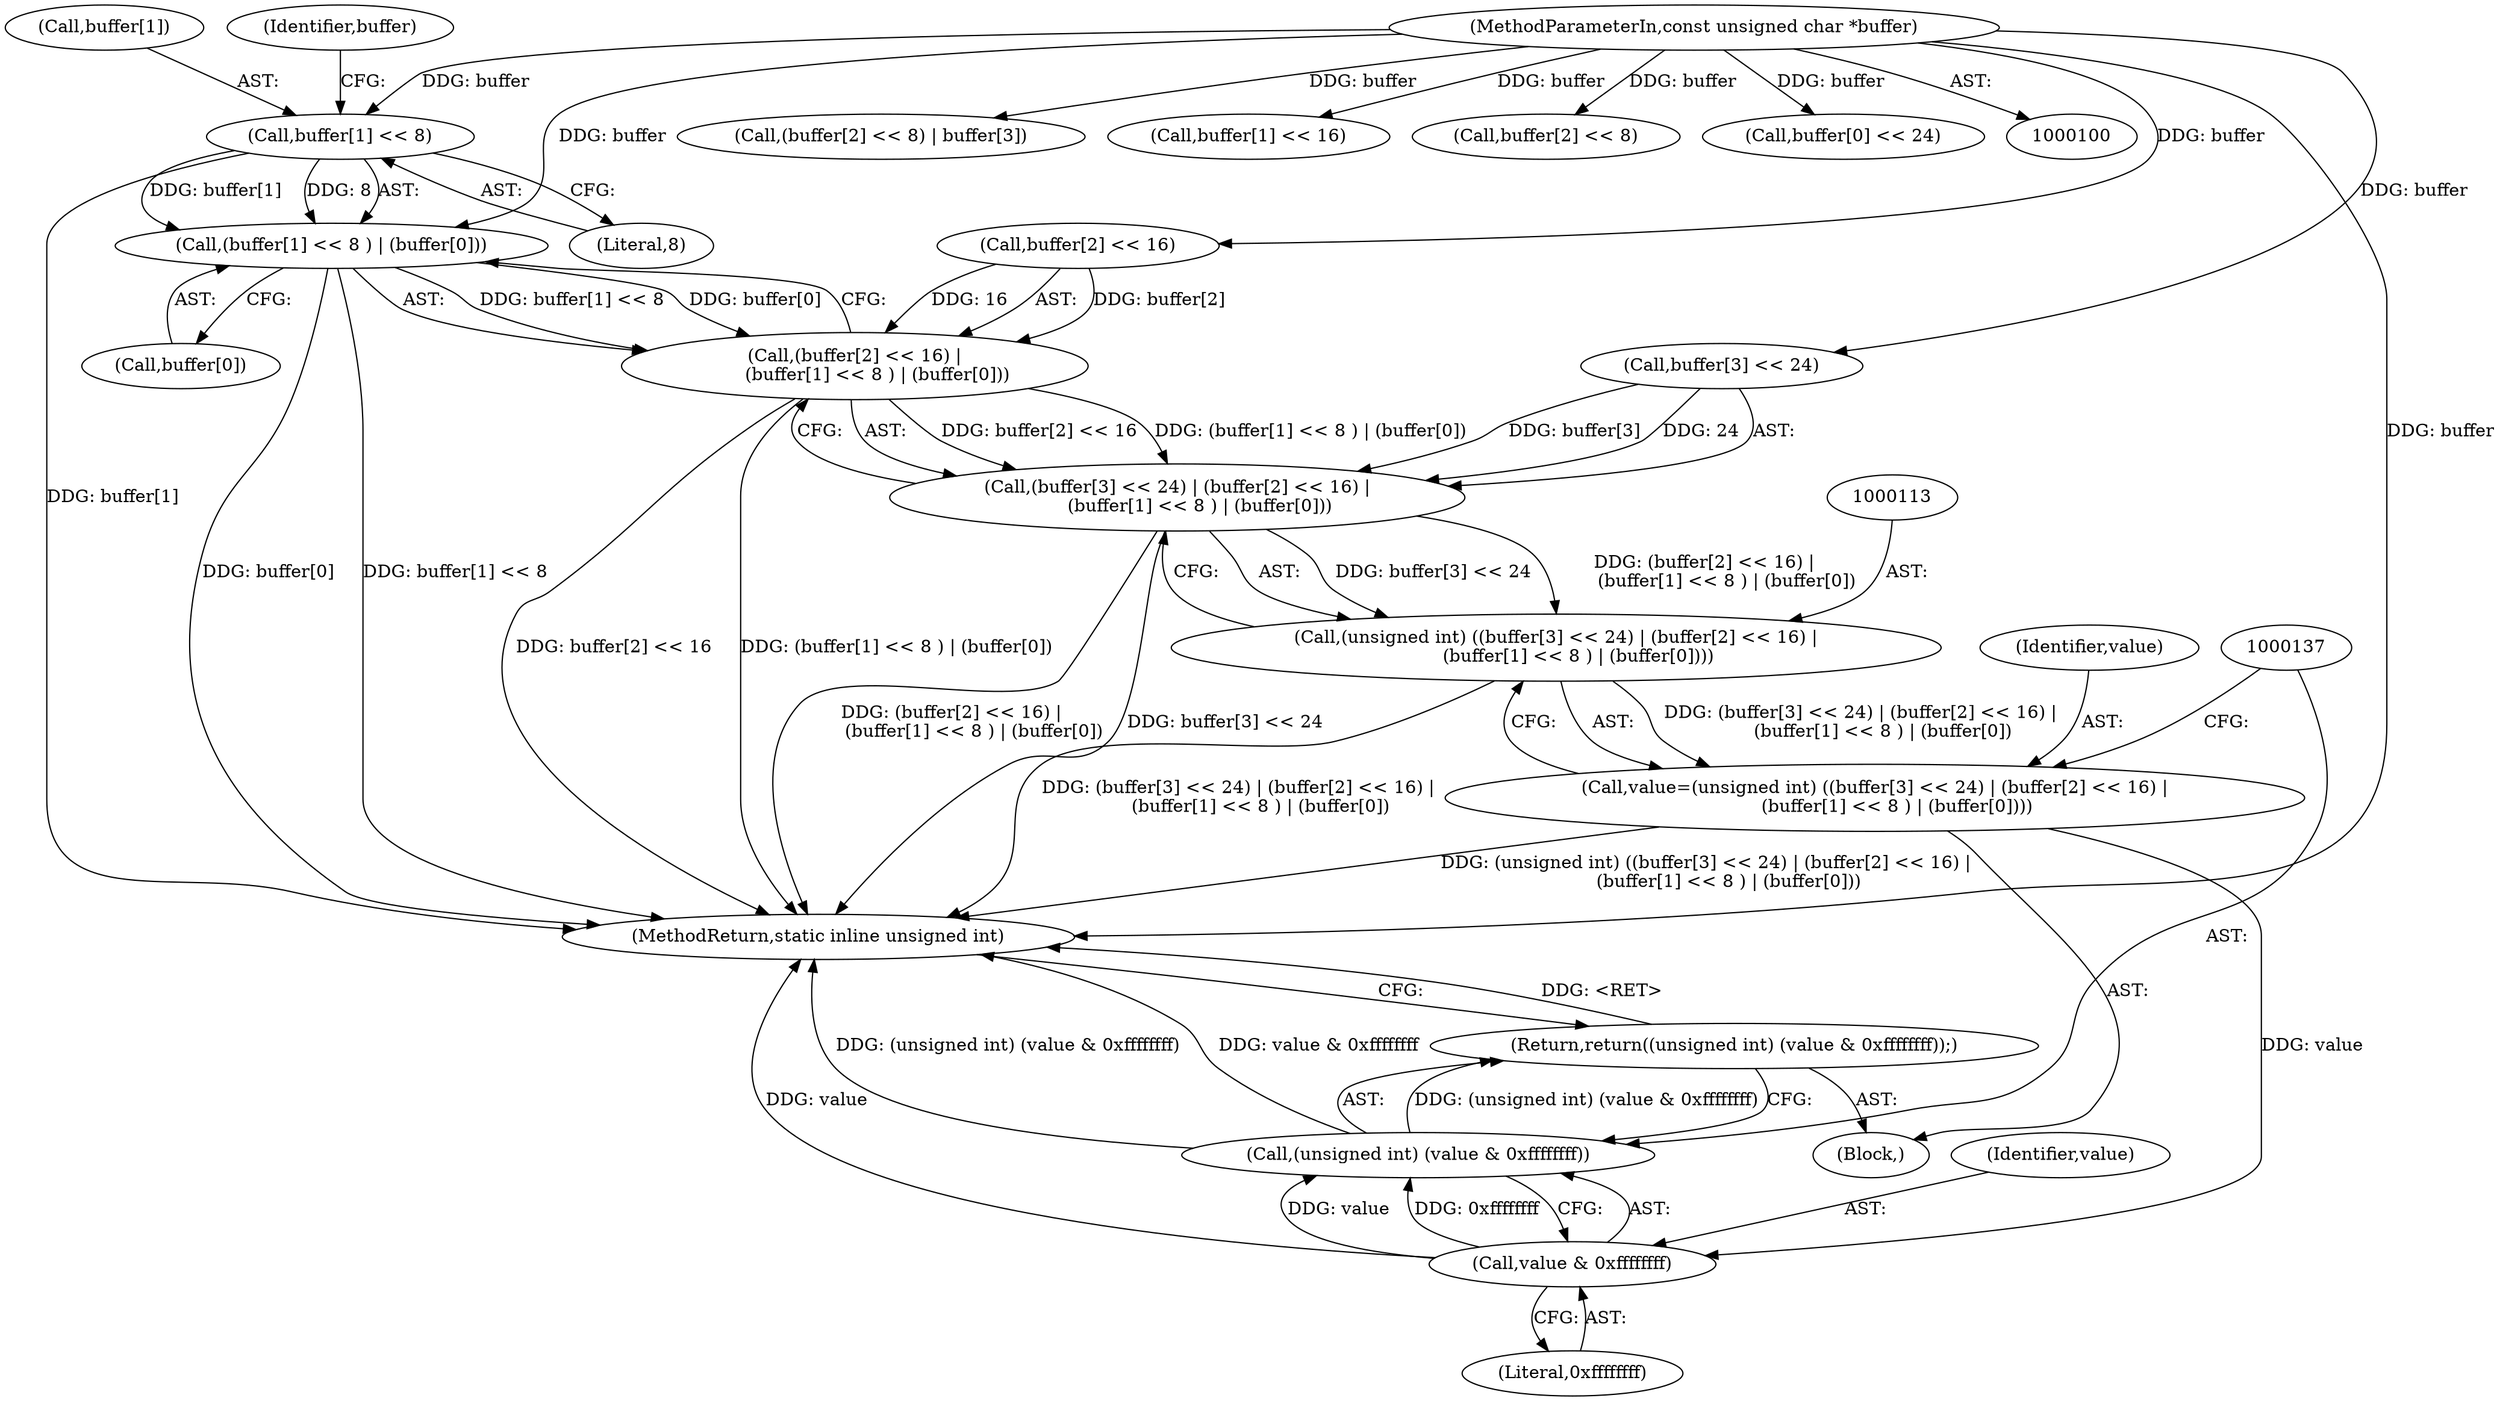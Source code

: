 digraph "1_ImageMagick_d8ab7f046587f2e9f734b687ba7e6e10147c294b_10@pointer" {
"1000126" [label="(Call,(buffer[1] << 8 ) | (buffer[0]))"];
"1000127" [label="(Call,buffer[1] << 8)"];
"1000102" [label="(MethodParameterIn,const unsigned char *buffer)"];
"1000120" [label="(Call,(buffer[2] << 16) |\n        (buffer[1] << 8 ) | (buffer[0]))"];
"1000114" [label="(Call,(buffer[3] << 24) | (buffer[2] << 16) |\n        (buffer[1] << 8 ) | (buffer[0]))"];
"1000112" [label="(Call,(unsigned int) ((buffer[3] << 24) | (buffer[2] << 16) |\n        (buffer[1] << 8 ) | (buffer[0])))"];
"1000110" [label="(Call,value=(unsigned int) ((buffer[3] << 24) | (buffer[2] << 16) |\n        (buffer[1] << 8 ) | (buffer[0])))"];
"1000138" [label="(Call,value & 0xffffffff)"];
"1000136" [label="(Call,(unsigned int) (value & 0xffffffff))"];
"1000135" [label="(Return,return((unsigned int) (value & 0xffffffff));)"];
"1000109" [label="(Block,)"];
"1000128" [label="(Call,buffer[1])"];
"1000136" [label="(Call,(unsigned int) (value & 0xffffffff))"];
"1000133" [label="(Identifier,buffer)"];
"1000121" [label="(Call,buffer[2] << 16)"];
"1000139" [label="(Identifier,value)"];
"1000110" [label="(Call,value=(unsigned int) ((buffer[3] << 24) | (buffer[2] << 16) |\n        (buffer[1] << 8 ) | (buffer[0])))"];
"1000140" [label="(Literal,0xffffffff)"];
"1000120" [label="(Call,(buffer[2] << 16) |\n        (buffer[1] << 8 ) | (buffer[0]))"];
"1000131" [label="(Literal,8)"];
"1000102" [label="(MethodParameterIn,const unsigned char *buffer)"];
"1000111" [label="(Identifier,value)"];
"1000135" [label="(Return,return((unsigned int) (value & 0xffffffff));)"];
"1000112" [label="(Call,(unsigned int) ((buffer[3] << 24) | (buffer[2] << 16) |\n        (buffer[1] << 8 ) | (buffer[0])))"];
"1000114" [label="(Call,(buffer[3] << 24) | (buffer[2] << 16) |\n        (buffer[1] << 8 ) | (buffer[0]))"];
"1000157" [label="(Call,(buffer[2] << 8) | buffer[3])"];
"1000138" [label="(Call,value & 0xffffffff)"];
"1000152" [label="(Call,buffer[1] << 16)"];
"1000126" [label="(Call,(buffer[1] << 8 ) | (buffer[0]))"];
"1000115" [label="(Call,buffer[3] << 24)"];
"1000158" [label="(Call,buffer[2] << 8)"];
"1000127" [label="(Call,buffer[1] << 8)"];
"1000146" [label="(Call,buffer[0] << 24)"];
"1000132" [label="(Call,buffer[0])"];
"1000172" [label="(MethodReturn,static inline unsigned int)"];
"1000126" -> "1000120"  [label="AST: "];
"1000126" -> "1000132"  [label="CFG: "];
"1000127" -> "1000126"  [label="AST: "];
"1000132" -> "1000126"  [label="AST: "];
"1000120" -> "1000126"  [label="CFG: "];
"1000126" -> "1000172"  [label="DDG: buffer[0]"];
"1000126" -> "1000172"  [label="DDG: buffer[1] << 8"];
"1000126" -> "1000120"  [label="DDG: buffer[1] << 8"];
"1000126" -> "1000120"  [label="DDG: buffer[0]"];
"1000127" -> "1000126"  [label="DDG: buffer[1]"];
"1000127" -> "1000126"  [label="DDG: 8"];
"1000102" -> "1000126"  [label="DDG: buffer"];
"1000127" -> "1000131"  [label="CFG: "];
"1000128" -> "1000127"  [label="AST: "];
"1000131" -> "1000127"  [label="AST: "];
"1000133" -> "1000127"  [label="CFG: "];
"1000127" -> "1000172"  [label="DDG: buffer[1]"];
"1000102" -> "1000127"  [label="DDG: buffer"];
"1000102" -> "1000100"  [label="AST: "];
"1000102" -> "1000172"  [label="DDG: buffer"];
"1000102" -> "1000115"  [label="DDG: buffer"];
"1000102" -> "1000121"  [label="DDG: buffer"];
"1000102" -> "1000146"  [label="DDG: buffer"];
"1000102" -> "1000152"  [label="DDG: buffer"];
"1000102" -> "1000158"  [label="DDG: buffer"];
"1000102" -> "1000157"  [label="DDG: buffer"];
"1000120" -> "1000114"  [label="AST: "];
"1000121" -> "1000120"  [label="AST: "];
"1000114" -> "1000120"  [label="CFG: "];
"1000120" -> "1000172"  [label="DDG: (buffer[1] << 8 ) | (buffer[0])"];
"1000120" -> "1000172"  [label="DDG: buffer[2] << 16"];
"1000120" -> "1000114"  [label="DDG: buffer[2] << 16"];
"1000120" -> "1000114"  [label="DDG: (buffer[1] << 8 ) | (buffer[0])"];
"1000121" -> "1000120"  [label="DDG: buffer[2]"];
"1000121" -> "1000120"  [label="DDG: 16"];
"1000114" -> "1000112"  [label="AST: "];
"1000115" -> "1000114"  [label="AST: "];
"1000112" -> "1000114"  [label="CFG: "];
"1000114" -> "1000172"  [label="DDG: buffer[3] << 24"];
"1000114" -> "1000172"  [label="DDG: (buffer[2] << 16) |\n        (buffer[1] << 8 ) | (buffer[0])"];
"1000114" -> "1000112"  [label="DDG: buffer[3] << 24"];
"1000114" -> "1000112"  [label="DDG: (buffer[2] << 16) |\n        (buffer[1] << 8 ) | (buffer[0])"];
"1000115" -> "1000114"  [label="DDG: buffer[3]"];
"1000115" -> "1000114"  [label="DDG: 24"];
"1000112" -> "1000110"  [label="AST: "];
"1000113" -> "1000112"  [label="AST: "];
"1000110" -> "1000112"  [label="CFG: "];
"1000112" -> "1000172"  [label="DDG: (buffer[3] << 24) | (buffer[2] << 16) |\n        (buffer[1] << 8 ) | (buffer[0])"];
"1000112" -> "1000110"  [label="DDG: (buffer[3] << 24) | (buffer[2] << 16) |\n        (buffer[1] << 8 ) | (buffer[0])"];
"1000110" -> "1000109"  [label="AST: "];
"1000111" -> "1000110"  [label="AST: "];
"1000137" -> "1000110"  [label="CFG: "];
"1000110" -> "1000172"  [label="DDG: (unsigned int) ((buffer[3] << 24) | (buffer[2] << 16) |\n        (buffer[1] << 8 ) | (buffer[0]))"];
"1000110" -> "1000138"  [label="DDG: value"];
"1000138" -> "1000136"  [label="AST: "];
"1000138" -> "1000140"  [label="CFG: "];
"1000139" -> "1000138"  [label="AST: "];
"1000140" -> "1000138"  [label="AST: "];
"1000136" -> "1000138"  [label="CFG: "];
"1000138" -> "1000172"  [label="DDG: value"];
"1000138" -> "1000136"  [label="DDG: value"];
"1000138" -> "1000136"  [label="DDG: 0xffffffff"];
"1000136" -> "1000135"  [label="AST: "];
"1000137" -> "1000136"  [label="AST: "];
"1000135" -> "1000136"  [label="CFG: "];
"1000136" -> "1000172"  [label="DDG: (unsigned int) (value & 0xffffffff)"];
"1000136" -> "1000172"  [label="DDG: value & 0xffffffff"];
"1000136" -> "1000135"  [label="DDG: (unsigned int) (value & 0xffffffff)"];
"1000135" -> "1000109"  [label="AST: "];
"1000172" -> "1000135"  [label="CFG: "];
"1000135" -> "1000172"  [label="DDG: <RET>"];
}
